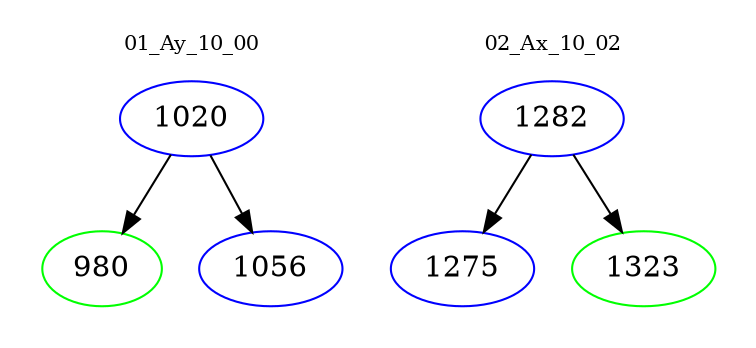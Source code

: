 digraph{
subgraph cluster_0 {
color = white
label = "01_Ay_10_00";
fontsize=10;
T0_1020 [label="1020", color="blue"]
T0_1020 -> T0_980 [color="black"]
T0_980 [label="980", color="green"]
T0_1020 -> T0_1056 [color="black"]
T0_1056 [label="1056", color="blue"]
}
subgraph cluster_1 {
color = white
label = "02_Ax_10_02";
fontsize=10;
T1_1282 [label="1282", color="blue"]
T1_1282 -> T1_1275 [color="black"]
T1_1275 [label="1275", color="blue"]
T1_1282 -> T1_1323 [color="black"]
T1_1323 [label="1323", color="green"]
}
}
